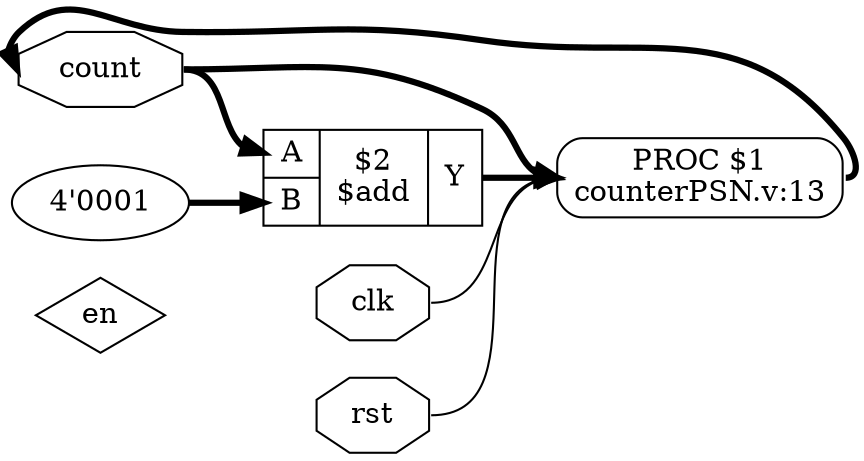 digraph "counterPSN" {
rankdir="LR";
remincross=true;
n4 [ shape=diamond, label="en", color="black", fontcolor="black" ];
n5 [ shape=octagon, label="count", color="black", fontcolor="black" ];
n6 [ shape=octagon, label="rst", color="black", fontcolor="black" ];
n7 [ shape=octagon, label="clk", color="black", fontcolor="black" ];
v0 [ label="4'0001" ];
c11 [ shape=record, label="{{<p8> A|<p9> B}|$2\n$add|{<p10> Y}}" ];
p1 [shape=box, style=rounded, label="PROC $1\ncounterPSN.v:13"];
c11:p10:e -> p1:w [color="black", style="setlinewidth(3)", label=""];
p1:e -> n5:w [color="black", style="setlinewidth(3)", label=""];
n5:e -> c11:p8:w [color="black", style="setlinewidth(3)", label=""];
n5:e -> p1:w [color="black", style="setlinewidth(3)", label=""];
n6:e -> p1:w [color="black", label=""];
n7:e -> p1:w [color="black", label=""];
v0:e -> c11:p9:w [color="black", style="setlinewidth(3)", label=""];
}
